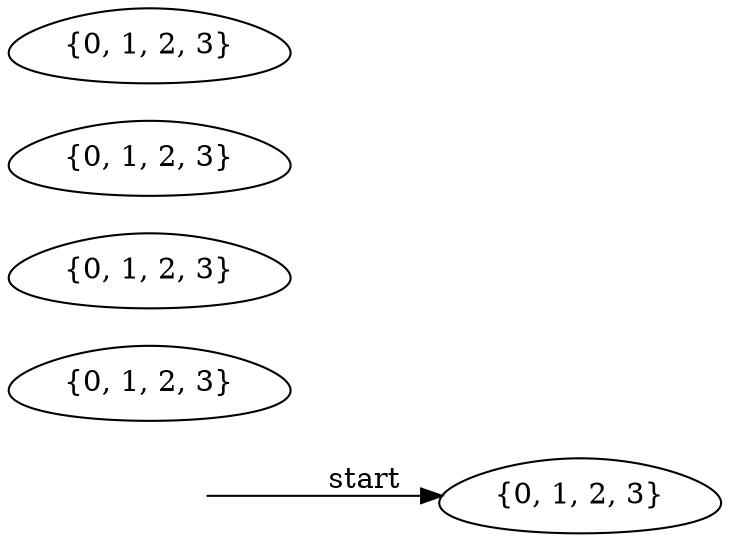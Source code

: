 digraph{
	rankdir = LR
	empty [label = "" color = white shape = none fontcolor = white style = invisible margin = 0]
	A [label = "{0, 1, 2, 3}" shape = egg]
	B [label = "{0, 1, 2, 3}" shape = egg]
	C [label = "{0, 1, 2, 3}" shape = egg]
	D [label = "{0, 1, 2, 3}" shape = egg]
	E [label = "{0, 1, 2, 3}" shape = egg]
	empty -> A [label = "start"]
}
